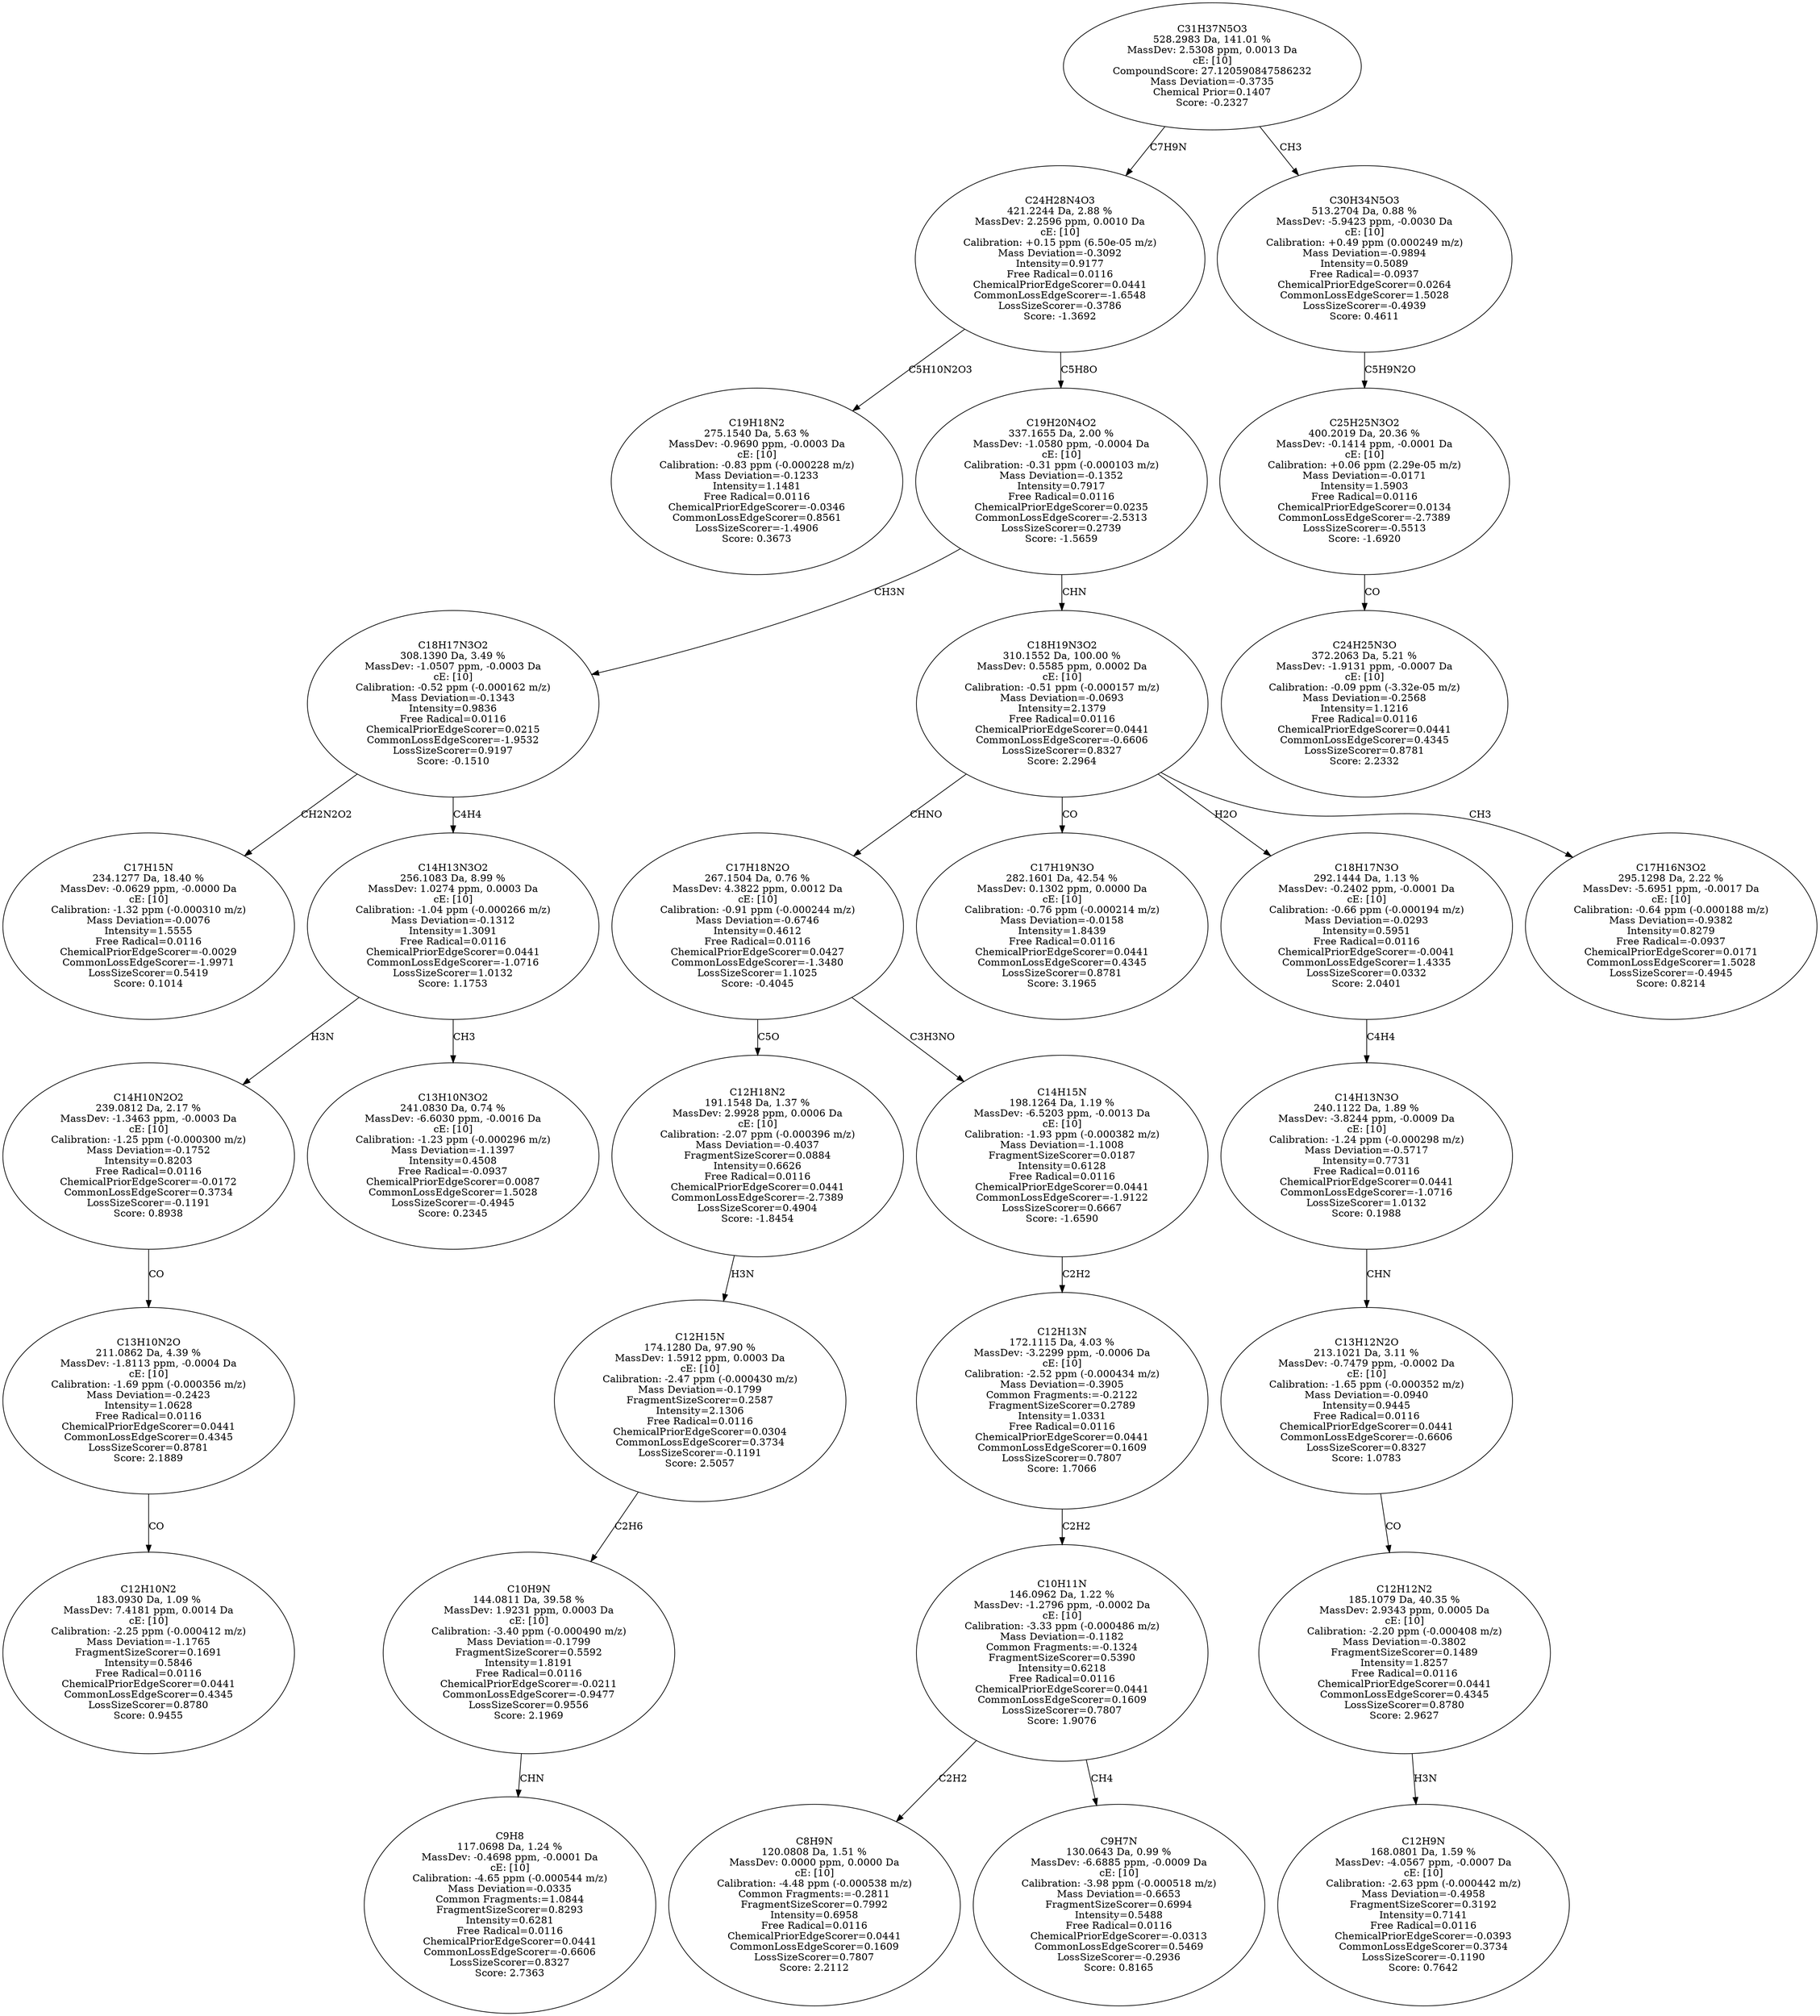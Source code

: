 strict digraph {
v1 [label="C19H18N2\n275.1540 Da, 5.63 %\nMassDev: -0.9690 ppm, -0.0003 Da\ncE: [10]\nCalibration: -0.83 ppm (-0.000228 m/z)\nMass Deviation=-0.1233\nIntensity=1.1481\nFree Radical=0.0116\nChemicalPriorEdgeScorer=-0.0346\nCommonLossEdgeScorer=0.8561\nLossSizeScorer=-1.4906\nScore: 0.3673"];
v2 [label="C17H15N\n234.1277 Da, 18.40 %\nMassDev: -0.0629 ppm, -0.0000 Da\ncE: [10]\nCalibration: -1.32 ppm (-0.000310 m/z)\nMass Deviation=-0.0076\nIntensity=1.5555\nFree Radical=0.0116\nChemicalPriorEdgeScorer=-0.0029\nCommonLossEdgeScorer=-1.9971\nLossSizeScorer=0.5419\nScore: 0.1014"];
v3 [label="C12H10N2\n183.0930 Da, 1.09 %\nMassDev: 7.4181 ppm, 0.0014 Da\ncE: [10]\nCalibration: -2.25 ppm (-0.000412 m/z)\nMass Deviation=-1.1765\nFragmentSizeScorer=0.1691\nIntensity=0.5846\nFree Radical=0.0116\nChemicalPriorEdgeScorer=0.0441\nCommonLossEdgeScorer=0.4345\nLossSizeScorer=0.8780\nScore: 0.9455"];
v4 [label="C13H10N2O\n211.0862 Da, 4.39 %\nMassDev: -1.8113 ppm, -0.0004 Da\ncE: [10]\nCalibration: -1.69 ppm (-0.000356 m/z)\nMass Deviation=-0.2423\nIntensity=1.0628\nFree Radical=0.0116\nChemicalPriorEdgeScorer=0.0441\nCommonLossEdgeScorer=0.4345\nLossSizeScorer=0.8781\nScore: 2.1889"];
v5 [label="C14H10N2O2\n239.0812 Da, 2.17 %\nMassDev: -1.3463 ppm, -0.0003 Da\ncE: [10]\nCalibration: -1.25 ppm (-0.000300 m/z)\nMass Deviation=-0.1752\nIntensity=0.8203\nFree Radical=0.0116\nChemicalPriorEdgeScorer=-0.0172\nCommonLossEdgeScorer=0.3734\nLossSizeScorer=-0.1191\nScore: 0.8938"];
v6 [label="C13H10N3O2\n241.0830 Da, 0.74 %\nMassDev: -6.6030 ppm, -0.0016 Da\ncE: [10]\nCalibration: -1.23 ppm (-0.000296 m/z)\nMass Deviation=-1.1397\nIntensity=0.4508\nFree Radical=-0.0937\nChemicalPriorEdgeScorer=0.0087\nCommonLossEdgeScorer=1.5028\nLossSizeScorer=-0.4945\nScore: 0.2345"];
v7 [label="C14H13N3O2\n256.1083 Da, 8.99 %\nMassDev: 1.0274 ppm, 0.0003 Da\ncE: [10]\nCalibration: -1.04 ppm (-0.000266 m/z)\nMass Deviation=-0.1312\nIntensity=1.3091\nFree Radical=0.0116\nChemicalPriorEdgeScorer=0.0441\nCommonLossEdgeScorer=-1.0716\nLossSizeScorer=1.0132\nScore: 1.1753"];
v8 [label="C18H17N3O2\n308.1390 Da, 3.49 %\nMassDev: -1.0507 ppm, -0.0003 Da\ncE: [10]\nCalibration: -0.52 ppm (-0.000162 m/z)\nMass Deviation=-0.1343\nIntensity=0.9836\nFree Radical=0.0116\nChemicalPriorEdgeScorer=0.0215\nCommonLossEdgeScorer=-1.9532\nLossSizeScorer=0.9197\nScore: -0.1510"];
v9 [label="C9H8\n117.0698 Da, 1.24 %\nMassDev: -0.4698 ppm, -0.0001 Da\ncE: [10]\nCalibration: -4.65 ppm (-0.000544 m/z)\nMass Deviation=-0.0335\nCommon Fragments:=1.0844\nFragmentSizeScorer=0.8293\nIntensity=0.6281\nFree Radical=0.0116\nChemicalPriorEdgeScorer=0.0441\nCommonLossEdgeScorer=-0.6606\nLossSizeScorer=0.8327\nScore: 2.7363"];
v10 [label="C10H9N\n144.0811 Da, 39.58 %\nMassDev: 1.9231 ppm, 0.0003 Da\ncE: [10]\nCalibration: -3.40 ppm (-0.000490 m/z)\nMass Deviation=-0.1799\nFragmentSizeScorer=0.5592\nIntensity=1.8191\nFree Radical=0.0116\nChemicalPriorEdgeScorer=-0.0211\nCommonLossEdgeScorer=-0.9477\nLossSizeScorer=0.9556\nScore: 2.1969"];
v11 [label="C12H15N\n174.1280 Da, 97.90 %\nMassDev: 1.5912 ppm, 0.0003 Da\ncE: [10]\nCalibration: -2.47 ppm (-0.000430 m/z)\nMass Deviation=-0.1799\nFragmentSizeScorer=0.2587\nIntensity=2.1306\nFree Radical=0.0116\nChemicalPriorEdgeScorer=0.0304\nCommonLossEdgeScorer=0.3734\nLossSizeScorer=-0.1191\nScore: 2.5057"];
v12 [label="C12H18N2\n191.1548 Da, 1.37 %\nMassDev: 2.9928 ppm, 0.0006 Da\ncE: [10]\nCalibration: -2.07 ppm (-0.000396 m/z)\nMass Deviation=-0.4037\nFragmentSizeScorer=0.0884\nIntensity=0.6626\nFree Radical=0.0116\nChemicalPriorEdgeScorer=0.0441\nCommonLossEdgeScorer=-2.7389\nLossSizeScorer=0.4904\nScore: -1.8454"];
v13 [label="C8H9N\n120.0808 Da, 1.51 %\nMassDev: 0.0000 ppm, 0.0000 Da\ncE: [10]\nCalibration: -4.48 ppm (-0.000538 m/z)\nCommon Fragments:=-0.2811\nFragmentSizeScorer=0.7992\nIntensity=0.6958\nFree Radical=0.0116\nChemicalPriorEdgeScorer=0.0441\nCommonLossEdgeScorer=0.1609\nLossSizeScorer=0.7807\nScore: 2.2112"];
v14 [label="C9H7N\n130.0643 Da, 0.99 %\nMassDev: -6.6885 ppm, -0.0009 Da\ncE: [10]\nCalibration: -3.98 ppm (-0.000518 m/z)\nMass Deviation=-0.6653\nFragmentSizeScorer=0.6994\nIntensity=0.5488\nFree Radical=0.0116\nChemicalPriorEdgeScorer=-0.0313\nCommonLossEdgeScorer=0.5469\nLossSizeScorer=-0.2936\nScore: 0.8165"];
v15 [label="C10H11N\n146.0962 Da, 1.22 %\nMassDev: -1.2796 ppm, -0.0002 Da\ncE: [10]\nCalibration: -3.33 ppm (-0.000486 m/z)\nMass Deviation=-0.1182\nCommon Fragments:=-0.1324\nFragmentSizeScorer=0.5390\nIntensity=0.6218\nFree Radical=0.0116\nChemicalPriorEdgeScorer=0.0441\nCommonLossEdgeScorer=0.1609\nLossSizeScorer=0.7807\nScore: 1.9076"];
v16 [label="C12H13N\n172.1115 Da, 4.03 %\nMassDev: -3.2299 ppm, -0.0006 Da\ncE: [10]\nCalibration: -2.52 ppm (-0.000434 m/z)\nMass Deviation=-0.3905\nCommon Fragments:=-0.2122\nFragmentSizeScorer=0.2789\nIntensity=1.0331\nFree Radical=0.0116\nChemicalPriorEdgeScorer=0.0441\nCommonLossEdgeScorer=0.1609\nLossSizeScorer=0.7807\nScore: 1.7066"];
v17 [label="C14H15N\n198.1264 Da, 1.19 %\nMassDev: -6.5203 ppm, -0.0013 Da\ncE: [10]\nCalibration: -1.93 ppm (-0.000382 m/z)\nMass Deviation=-1.1008\nFragmentSizeScorer=0.0187\nIntensity=0.6128\nFree Radical=0.0116\nChemicalPriorEdgeScorer=0.0441\nCommonLossEdgeScorer=-1.9122\nLossSizeScorer=0.6667\nScore: -1.6590"];
v18 [label="C17H18N2O\n267.1504 Da, 0.76 %\nMassDev: 4.3822 ppm, 0.0012 Da\ncE: [10]\nCalibration: -0.91 ppm (-0.000244 m/z)\nMass Deviation=-0.6746\nIntensity=0.4612\nFree Radical=0.0116\nChemicalPriorEdgeScorer=0.0427\nCommonLossEdgeScorer=-1.3480\nLossSizeScorer=1.1025\nScore: -0.4045"];
v19 [label="C17H19N3O\n282.1601 Da, 42.54 %\nMassDev: 0.1302 ppm, 0.0000 Da\ncE: [10]\nCalibration: -0.76 ppm (-0.000214 m/z)\nMass Deviation=-0.0158\nIntensity=1.8439\nFree Radical=0.0116\nChemicalPriorEdgeScorer=0.0441\nCommonLossEdgeScorer=0.4345\nLossSizeScorer=0.8781\nScore: 3.1965"];
v20 [label="C12H9N\n168.0801 Da, 1.59 %\nMassDev: -4.0567 ppm, -0.0007 Da\ncE: [10]\nCalibration: -2.63 ppm (-0.000442 m/z)\nMass Deviation=-0.4958\nFragmentSizeScorer=0.3192\nIntensity=0.7141\nFree Radical=0.0116\nChemicalPriorEdgeScorer=-0.0393\nCommonLossEdgeScorer=0.3734\nLossSizeScorer=-0.1190\nScore: 0.7642"];
v21 [label="C12H12N2\n185.1079 Da, 40.35 %\nMassDev: 2.9343 ppm, 0.0005 Da\ncE: [10]\nCalibration: -2.20 ppm (-0.000408 m/z)\nMass Deviation=-0.3802\nFragmentSizeScorer=0.1489\nIntensity=1.8257\nFree Radical=0.0116\nChemicalPriorEdgeScorer=0.0441\nCommonLossEdgeScorer=0.4345\nLossSizeScorer=0.8780\nScore: 2.9627"];
v22 [label="C13H12N2O\n213.1021 Da, 3.11 %\nMassDev: -0.7479 ppm, -0.0002 Da\ncE: [10]\nCalibration: -1.65 ppm (-0.000352 m/z)\nMass Deviation=-0.0940\nIntensity=0.9445\nFree Radical=0.0116\nChemicalPriorEdgeScorer=0.0441\nCommonLossEdgeScorer=-0.6606\nLossSizeScorer=0.8327\nScore: 1.0783"];
v23 [label="C14H13N3O\n240.1122 Da, 1.89 %\nMassDev: -3.8244 ppm, -0.0009 Da\ncE: [10]\nCalibration: -1.24 ppm (-0.000298 m/z)\nMass Deviation=-0.5717\nIntensity=0.7731\nFree Radical=0.0116\nChemicalPriorEdgeScorer=0.0441\nCommonLossEdgeScorer=-1.0716\nLossSizeScorer=1.0132\nScore: 0.1988"];
v24 [label="C18H17N3O\n292.1444 Da, 1.13 %\nMassDev: -0.2402 ppm, -0.0001 Da\ncE: [10]\nCalibration: -0.66 ppm (-0.000194 m/z)\nMass Deviation=-0.0293\nIntensity=0.5951\nFree Radical=0.0116\nChemicalPriorEdgeScorer=-0.0041\nCommonLossEdgeScorer=1.4335\nLossSizeScorer=0.0332\nScore: 2.0401"];
v25 [label="C17H16N3O2\n295.1298 Da, 2.22 %\nMassDev: -5.6951 ppm, -0.0017 Da\ncE: [10]\nCalibration: -0.64 ppm (-0.000188 m/z)\nMass Deviation=-0.9382\nIntensity=0.8279\nFree Radical=-0.0937\nChemicalPriorEdgeScorer=0.0171\nCommonLossEdgeScorer=1.5028\nLossSizeScorer=-0.4945\nScore: 0.8214"];
v26 [label="C18H19N3O2\n310.1552 Da, 100.00 %\nMassDev: 0.5585 ppm, 0.0002 Da\ncE: [10]\nCalibration: -0.51 ppm (-0.000157 m/z)\nMass Deviation=-0.0693\nIntensity=2.1379\nFree Radical=0.0116\nChemicalPriorEdgeScorer=0.0441\nCommonLossEdgeScorer=-0.6606\nLossSizeScorer=0.8327\nScore: 2.2964"];
v27 [label="C19H20N4O2\n337.1655 Da, 2.00 %\nMassDev: -1.0580 ppm, -0.0004 Da\ncE: [10]\nCalibration: -0.31 ppm (-0.000103 m/z)\nMass Deviation=-0.1352\nIntensity=0.7917\nFree Radical=0.0116\nChemicalPriorEdgeScorer=0.0235\nCommonLossEdgeScorer=-2.5313\nLossSizeScorer=0.2739\nScore: -1.5659"];
v28 [label="C24H28N4O3\n421.2244 Da, 2.88 %\nMassDev: 2.2596 ppm, 0.0010 Da\ncE: [10]\nCalibration: +0.15 ppm (6.50e-05 m/z)\nMass Deviation=-0.3092\nIntensity=0.9177\nFree Radical=0.0116\nChemicalPriorEdgeScorer=0.0441\nCommonLossEdgeScorer=-1.6548\nLossSizeScorer=-0.3786\nScore: -1.3692"];
v29 [label="C24H25N3O\n372.2063 Da, 5.21 %\nMassDev: -1.9131 ppm, -0.0007 Da\ncE: [10]\nCalibration: -0.09 ppm (-3.32e-05 m/z)\nMass Deviation=-0.2568\nIntensity=1.1216\nFree Radical=0.0116\nChemicalPriorEdgeScorer=0.0441\nCommonLossEdgeScorer=0.4345\nLossSizeScorer=0.8781\nScore: 2.2332"];
v30 [label="C25H25N3O2\n400.2019 Da, 20.36 %\nMassDev: -0.1414 ppm, -0.0001 Da\ncE: [10]\nCalibration: +0.06 ppm (2.29e-05 m/z)\nMass Deviation=-0.0171\nIntensity=1.5903\nFree Radical=0.0116\nChemicalPriorEdgeScorer=0.0134\nCommonLossEdgeScorer=-2.7389\nLossSizeScorer=-0.5513\nScore: -1.6920"];
v31 [label="C30H34N5O3\n513.2704 Da, 0.88 %\nMassDev: -5.9423 ppm, -0.0030 Da\ncE: [10]\nCalibration: +0.49 ppm (0.000249 m/z)\nMass Deviation=-0.9894\nIntensity=0.5089\nFree Radical=-0.0937\nChemicalPriorEdgeScorer=0.0264\nCommonLossEdgeScorer=1.5028\nLossSizeScorer=-0.4939\nScore: 0.4611"];
v32 [label="C31H37N5O3\n528.2983 Da, 141.01 %\nMassDev: 2.5308 ppm, 0.0013 Da\ncE: [10]\nCompoundScore: 27.120590847586232\nMass Deviation=-0.3735\nChemical Prior=0.1407\nScore: -0.2327"];
v28 -> v1 [label="C5H10N2O3"];
v8 -> v2 [label="CH2N2O2"];
v4 -> v3 [label="CO"];
v5 -> v4 [label="CO"];
v7 -> v5 [label="H3N"];
v7 -> v6 [label="CH3"];
v8 -> v7 [label="C4H4"];
v27 -> v8 [label="CH3N"];
v10 -> v9 [label="CHN"];
v11 -> v10 [label="C2H6"];
v12 -> v11 [label="H3N"];
v18 -> v12 [label="C5O"];
v15 -> v13 [label="C2H2"];
v15 -> v14 [label="CH4"];
v16 -> v15 [label="C2H2"];
v17 -> v16 [label="C2H2"];
v18 -> v17 [label="C3H3NO"];
v26 -> v18 [label="CHNO"];
v26 -> v19 [label="CO"];
v21 -> v20 [label="H3N"];
v22 -> v21 [label="CO"];
v23 -> v22 [label="CHN"];
v24 -> v23 [label="C4H4"];
v26 -> v24 [label="H2O"];
v26 -> v25 [label="CH3"];
v27 -> v26 [label="CHN"];
v28 -> v27 [label="C5H8O"];
v32 -> v28 [label="C7H9N"];
v30 -> v29 [label="CO"];
v31 -> v30 [label="C5H9N2O"];
v32 -> v31 [label="CH3"];
}